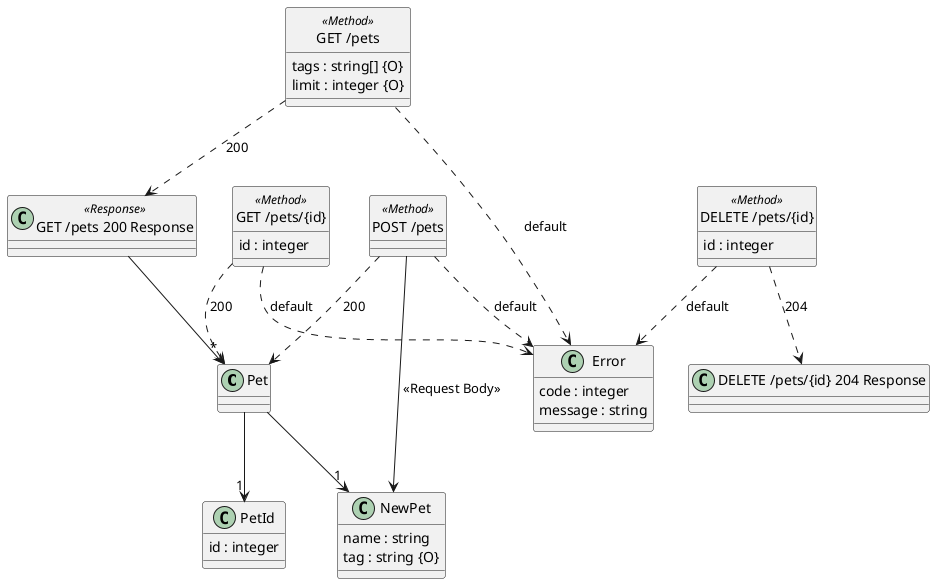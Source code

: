 @startuml
set namespaceSeparator none

class "Pet" {
}

"Pet" --> "1" "NewPet"

"Pet" --> "1" "PetId"

class "PetId" {
  id : integer
}

class "NewPet" {
  name : string
  tag : string {O}
}

class "Error" {
  code : integer
  message : string
}
hide <<Method>> circle

class "GET /pets" <<Method>> {
  tags : string[] {O}
  limit : integer {O}
}

class "GET /pets 200 Response" <<Response>> {
}

"GET /pets 200 Response" --> "*" "Pet"

"GET /pets" ..> "GET /pets 200 Response": 200

"GET /pets" ..> "Error": default

class "POST /pets" <<Method>> {
}

"POST /pets" ..> "Pet": 200

"POST /pets" ..> "Error": default

"POST /pets" --> "NewPet" : "<<Request Body>>"

class "GET /pets/{id}" <<Method>> {
  id : integer
}

"GET /pets/{id}" ..> "Pet": 200

"GET /pets/{id}" ..> "Error": default

class "DELETE /pets/{id}" <<Method>> {
  id : integer
}
class "DELETE /pets/{id} 204 Response"{}

"DELETE /pets/{id}" ..> "DELETE /pets/{id} 204 Response": 204

"DELETE /pets/{id}" ..> "Error": default

@enduml
